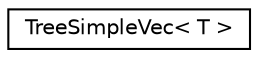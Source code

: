 digraph "Graphical Class Hierarchy"
{
 // LATEX_PDF_SIZE
  edge [fontname="Helvetica",fontsize="10",labelfontname="Helvetica",labelfontsize="10"];
  node [fontname="Helvetica",fontsize="10",shape=record];
  rankdir="LR";
  Node0 [label="TreeSimpleVec\< T \>",height=0.2,width=0.4,color="black", fillcolor="white", style="filled",URL="$class_tree_simple_vec.html",tooltip="A tree for doing quick searches in multidimensional space. A pointer to an array of objects type T is..."];
}
